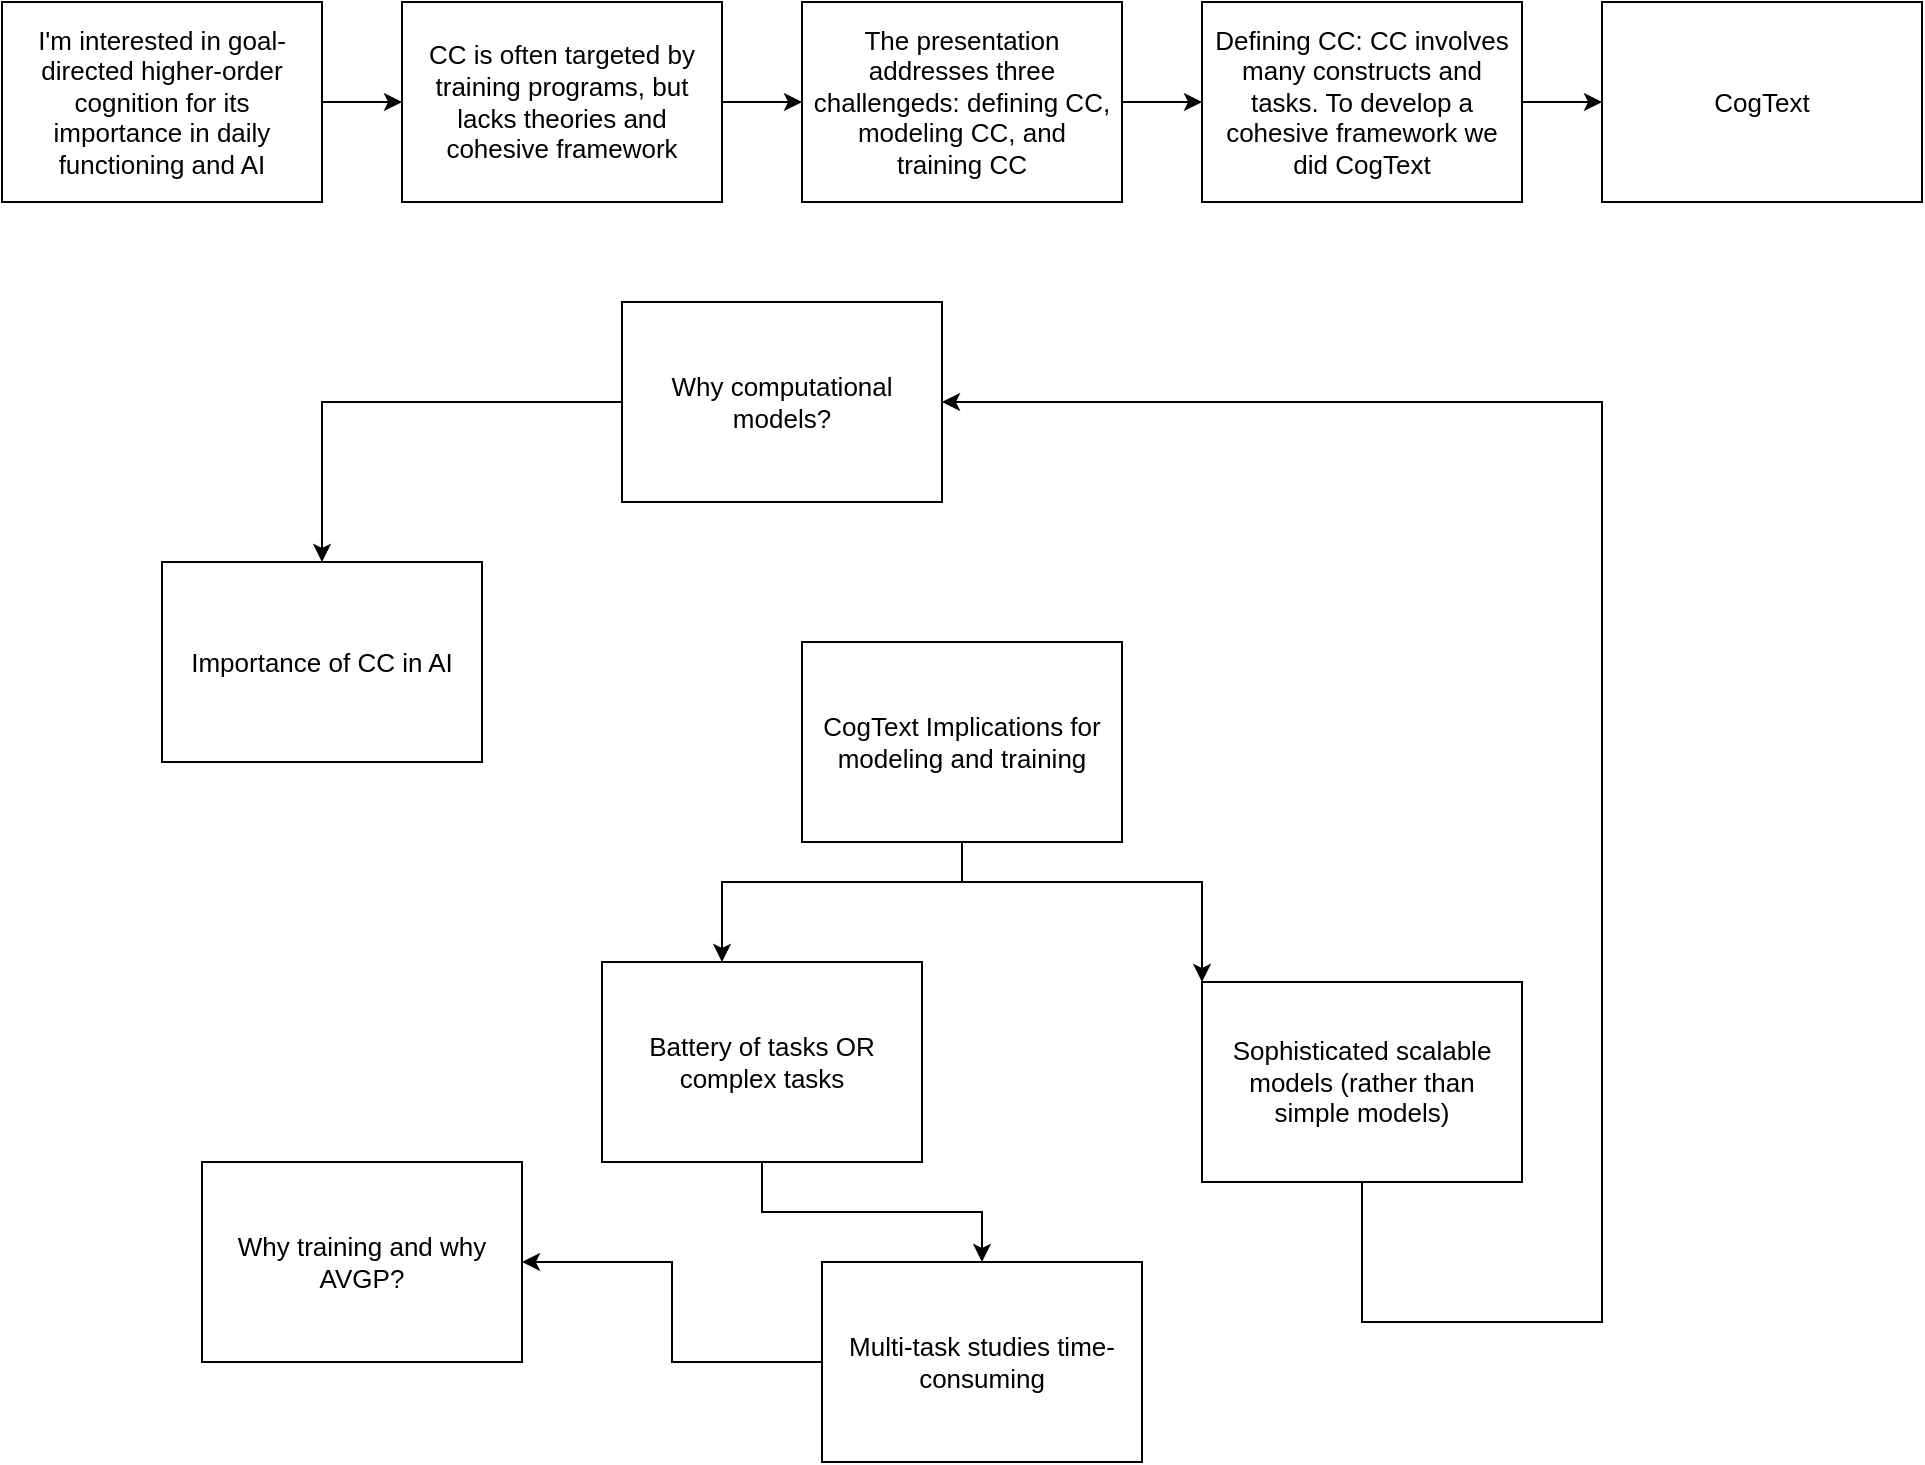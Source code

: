 <mxfile version="20.6.2" type="device"><diagram id="_Rplvt6gBkajiNZDxLja" name="Page-1"><mxGraphModel dx="1348" dy="841" grid="1" gridSize="10" guides="1" tooltips="1" connect="1" arrows="1" fold="1" page="1" pageScale="1" pageWidth="1169" pageHeight="827" math="0" shadow="0"><root><mxCell id="0"/><mxCell id="1" parent="0"/><mxCell id="KCUbaKZIZEAUx57M22O2-4" style="edgeStyle=orthogonalEdgeStyle;rounded=0;orthogonalLoop=1;jettySize=auto;html=1;fontSize=13;" edge="1" parent="1" source="KCUbaKZIZEAUx57M22O2-1" target="KCUbaKZIZEAUx57M22O2-2"><mxGeometry relative="1" as="geometry"/></mxCell><mxCell id="KCUbaKZIZEAUx57M22O2-1" value="I'm interested in goal-directed higher-order cognition for its importance in daily functioning and AI" style="rounded=0;whiteSpace=wrap;html=1;spacingLeft=4;spacingRight=4;fontSize=13;" vertex="1" parent="1"><mxGeometry x="40" y="40" width="160" height="100" as="geometry"/></mxCell><mxCell id="KCUbaKZIZEAUx57M22O2-5" style="edgeStyle=orthogonalEdgeStyle;rounded=0;orthogonalLoop=1;jettySize=auto;html=1;fontSize=13;" edge="1" parent="1" source="KCUbaKZIZEAUx57M22O2-2" target="KCUbaKZIZEAUx57M22O2-3"><mxGeometry relative="1" as="geometry"/></mxCell><mxCell id="KCUbaKZIZEAUx57M22O2-2" value="CC is often targeted by training programs, but lacks theories and cohesive framework" style="rounded=0;whiteSpace=wrap;html=1;spacingLeft=4;spacingRight=4;fontSize=13;" vertex="1" parent="1"><mxGeometry x="240" y="40" width="160" height="100" as="geometry"/></mxCell><mxCell id="KCUbaKZIZEAUx57M22O2-8" style="edgeStyle=orthogonalEdgeStyle;rounded=0;orthogonalLoop=1;jettySize=auto;html=1;entryX=0;entryY=0.5;entryDx=0;entryDy=0;fontSize=13;" edge="1" parent="1" source="KCUbaKZIZEAUx57M22O2-3" target="KCUbaKZIZEAUx57M22O2-6"><mxGeometry relative="1" as="geometry"/></mxCell><mxCell id="KCUbaKZIZEAUx57M22O2-3" value="The presentation addresses three challengeds: defining CC, modeling CC, and training CC" style="rounded=0;whiteSpace=wrap;html=1;spacingLeft=4;spacingRight=4;fontSize=13;" vertex="1" parent="1"><mxGeometry x="440" y="40" width="160" height="100" as="geometry"/></mxCell><mxCell id="KCUbaKZIZEAUx57M22O2-9" style="edgeStyle=orthogonalEdgeStyle;rounded=0;orthogonalLoop=1;jettySize=auto;html=1;entryX=0;entryY=0.5;entryDx=0;entryDy=0;fontSize=13;" edge="1" parent="1" source="KCUbaKZIZEAUx57M22O2-6" target="KCUbaKZIZEAUx57M22O2-7"><mxGeometry relative="1" as="geometry"/></mxCell><mxCell id="KCUbaKZIZEAUx57M22O2-6" value="Defining CC: CC involves many constructs and tasks. To develop a cohesive framework we did CogText" style="rounded=0;whiteSpace=wrap;html=1;spacingLeft=4;spacingRight=4;fontSize=13;" vertex="1" parent="1"><mxGeometry x="640" y="40" width="160" height="100" as="geometry"/></mxCell><mxCell id="KCUbaKZIZEAUx57M22O2-7" value="CogText" style="rounded=0;whiteSpace=wrap;html=1;spacingLeft=4;spacingRight=4;fontSize=13;" vertex="1" parent="1"><mxGeometry x="840" y="40" width="160" height="100" as="geometry"/></mxCell><mxCell id="KCUbaKZIZEAUx57M22O2-22" style="edgeStyle=orthogonalEdgeStyle;rounded=0;orthogonalLoop=1;jettySize=auto;html=1;fontSize=13;" edge="1" parent="1" source="KCUbaKZIZEAUx57M22O2-18" target="KCUbaKZIZEAUx57M22O2-21"><mxGeometry relative="1" as="geometry"><Array as="points"><mxPoint x="520" y="480"/><mxPoint x="640" y="480"/></Array></mxGeometry></mxCell><mxCell id="KCUbaKZIZEAUx57M22O2-23" style="edgeStyle=orthogonalEdgeStyle;rounded=0;orthogonalLoop=1;jettySize=auto;html=1;fontSize=13;" edge="1" parent="1" source="KCUbaKZIZEAUx57M22O2-18" target="KCUbaKZIZEAUx57M22O2-20"><mxGeometry relative="1" as="geometry"><Array as="points"><mxPoint x="520" y="480"/><mxPoint x="400" y="480"/></Array></mxGeometry></mxCell><mxCell id="KCUbaKZIZEAUx57M22O2-18" value="CogText Implications for modeling and training" style="rounded=0;whiteSpace=wrap;html=1;spacingLeft=4;spacingRight=4;fontSize=13;" vertex="1" parent="1"><mxGeometry x="440" y="360" width="160" height="100" as="geometry"/></mxCell><mxCell id="KCUbaKZIZEAUx57M22O2-19" value="Importance of CC in AI" style="rounded=0;whiteSpace=wrap;html=1;spacingLeft=4;spacingRight=4;fontSize=13;" vertex="1" parent="1"><mxGeometry x="120" y="320" width="160" height="100" as="geometry"/></mxCell><mxCell id="KCUbaKZIZEAUx57M22O2-27" style="edgeStyle=orthogonalEdgeStyle;rounded=0;orthogonalLoop=1;jettySize=auto;html=1;fontSize=13;" edge="1" parent="1" source="KCUbaKZIZEAUx57M22O2-20" target="KCUbaKZIZEAUx57M22O2-26"><mxGeometry relative="1" as="geometry"/></mxCell><mxCell id="KCUbaKZIZEAUx57M22O2-20" value="Battery of tasks OR complex tasks" style="rounded=0;whiteSpace=wrap;html=1;spacingLeft=4;spacingRight=4;fontSize=13;" vertex="1" parent="1"><mxGeometry x="340" y="520" width="160" height="100" as="geometry"/></mxCell><mxCell id="KCUbaKZIZEAUx57M22O2-30" style="edgeStyle=orthogonalEdgeStyle;rounded=0;orthogonalLoop=1;jettySize=auto;html=1;entryX=1;entryY=0.5;entryDx=0;entryDy=0;fontSize=13;" edge="1" parent="1" source="KCUbaKZIZEAUx57M22O2-21" target="KCUbaKZIZEAUx57M22O2-24"><mxGeometry relative="1" as="geometry"><Array as="points"><mxPoint x="840" y="700"/><mxPoint x="840" y="240"/></Array></mxGeometry></mxCell><mxCell id="KCUbaKZIZEAUx57M22O2-21" value="Sophisticated scalable models (rather than simple models)" style="rounded=0;whiteSpace=wrap;html=1;spacingLeft=4;spacingRight=4;fontSize=13;" vertex="1" parent="1"><mxGeometry x="640" y="530" width="160" height="100" as="geometry"/></mxCell><mxCell id="KCUbaKZIZEAUx57M22O2-29" style="edgeStyle=orthogonalEdgeStyle;rounded=0;orthogonalLoop=1;jettySize=auto;html=1;fontSize=13;" edge="1" parent="1" source="KCUbaKZIZEAUx57M22O2-24" target="KCUbaKZIZEAUx57M22O2-19"><mxGeometry relative="1" as="geometry"/></mxCell><mxCell id="KCUbaKZIZEAUx57M22O2-24" value="Why computational models?" style="rounded=0;whiteSpace=wrap;html=1;spacingLeft=4;spacingRight=4;fontSize=13;" vertex="1" parent="1"><mxGeometry x="350" y="190" width="160" height="100" as="geometry"/></mxCell><mxCell id="KCUbaKZIZEAUx57M22O2-25" value="Why training and why AVGP?" style="rounded=0;whiteSpace=wrap;html=1;spacingLeft=4;spacingRight=4;fontSize=13;" vertex="1" parent="1"><mxGeometry x="140" y="620" width="160" height="100" as="geometry"/></mxCell><mxCell id="KCUbaKZIZEAUx57M22O2-28" style="edgeStyle=orthogonalEdgeStyle;rounded=0;orthogonalLoop=1;jettySize=auto;html=1;fontSize=13;" edge="1" parent="1" source="KCUbaKZIZEAUx57M22O2-26" target="KCUbaKZIZEAUx57M22O2-25"><mxGeometry relative="1" as="geometry"/></mxCell><mxCell id="KCUbaKZIZEAUx57M22O2-26" value="Multi-task studies time-consuming" style="rounded=0;whiteSpace=wrap;html=1;spacingLeft=4;spacingRight=4;fontSize=13;" vertex="1" parent="1"><mxGeometry x="450" y="670" width="160" height="100" as="geometry"/></mxCell></root></mxGraphModel></diagram></mxfile>